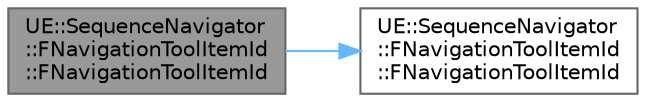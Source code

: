 digraph "UE::SequenceNavigator::FNavigationToolItemId::FNavigationToolItemId"
{
 // INTERACTIVE_SVG=YES
 // LATEX_PDF_SIZE
  bgcolor="transparent";
  edge [fontname=Helvetica,fontsize=10,labelfontname=Helvetica,labelfontsize=10];
  node [fontname=Helvetica,fontsize=10,shape=box,height=0.2,width=0.4];
  rankdir="LR";
  Node1 [id="Node000001",label="UE::SequenceNavigator\l::FNavigationToolItemId\l::FNavigationToolItemId",height=0.2,width=0.4,color="gray40", fillcolor="grey60", style="filled", fontcolor="black",tooltip=" "];
  Node1 -> Node2 [id="edge1_Node000001_Node000002",color="steelblue1",style="solid",tooltip=" "];
  Node2 [id="Node000002",label="UE::SequenceNavigator\l::FNavigationToolItemId\l::FNavigationToolItemId",height=0.2,width=0.4,color="grey40", fillcolor="white", style="filled",URL="$da/dd4/structUE_1_1SequenceNavigator_1_1FNavigationToolItemId.html#ac630f85e77d0e4e3fd6d80d6b5732ca7",tooltip="Default Ctor."];
}
